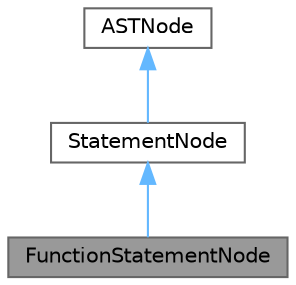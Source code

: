 digraph "FunctionStatementNode"
{
 // LATEX_PDF_SIZE
  bgcolor="transparent";
  edge [fontname=Helvetica,fontsize=10,labelfontname=Helvetica,labelfontsize=10];
  node [fontname=Helvetica,fontsize=10,shape=box,height=0.2,width=0.4];
  Node1 [id="Node000001",label="FunctionStatementNode",height=0.2,width=0.4,color="gray40", fillcolor="grey60", style="filled", fontcolor="black",tooltip=" "];
  Node2 -> Node1 [id="edge1_Node000001_Node000002",dir="back",color="steelblue1",style="solid",tooltip=" "];
  Node2 [id="Node000002",label="StatementNode",height=0.2,width=0.4,color="gray40", fillcolor="white", style="filled",URL="$structStatementNode.html",tooltip="Base class for all statements."];
  Node3 -> Node2 [id="edge2_Node000002_Node000003",dir="back",color="steelblue1",style="solid",tooltip=" "];
  Node3 [id="Node000003",label="ASTNode",height=0.2,width=0.4,color="gray40", fillcolor="white", style="filled",URL="$structASTNode.html",tooltip="Base class of all AST nodes."];
}
